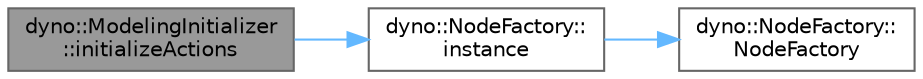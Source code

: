 digraph "dyno::ModelingInitializer::initializeActions"
{
 // LATEX_PDF_SIZE
  bgcolor="transparent";
  edge [fontname=Helvetica,fontsize=10,labelfontname=Helvetica,labelfontsize=10];
  node [fontname=Helvetica,fontsize=10,shape=box,height=0.2,width=0.4];
  rankdir="LR";
  Node1 [id="Node000001",label="dyno::ModelingInitializer\l::initializeActions",height=0.2,width=0.4,color="gray40", fillcolor="grey60", style="filled", fontcolor="black",tooltip=" "];
  Node1 -> Node2 [id="edge1_Node000001_Node000002",color="steelblue1",style="solid",tooltip=" "];
  Node2 [id="Node000002",label="dyno::NodeFactory::\linstance",height=0.2,width=0.4,color="grey40", fillcolor="white", style="filled",URL="$classdyno_1_1_node_factory.html#a2af35245b77faa975d112f3cab41fd29",tooltip=" "];
  Node2 -> Node3 [id="edge2_Node000002_Node000003",color="steelblue1",style="solid",tooltip=" "];
  Node3 [id="Node000003",label="dyno::NodeFactory::\lNodeFactory",height=0.2,width=0.4,color="grey40", fillcolor="white", style="filled",URL="$classdyno_1_1_node_factory.html#a15939f28f204fd9a4c099a59a2ca24c8",tooltip=" "];
}
